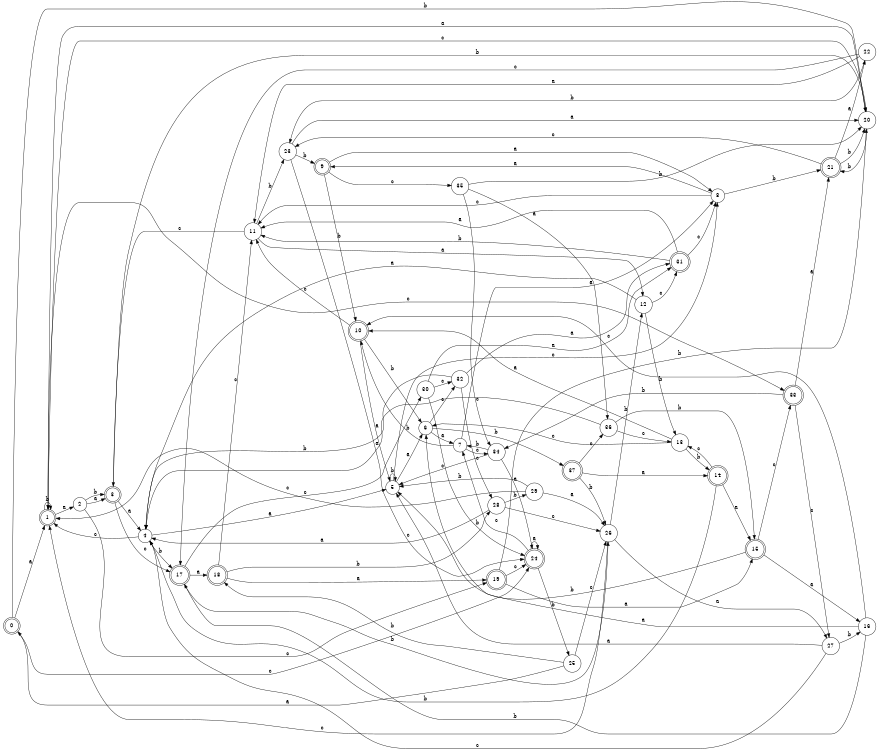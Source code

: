 digraph n31_7 {
__start0 [label="" shape="none"];

rankdir=LR;
size="8,5";

s0 [style="rounded,filled", color="black", fillcolor="white" shape="doublecircle", label="0"];
s1 [style="rounded,filled", color="black", fillcolor="white" shape="doublecircle", label="1"];
s2 [style="filled", color="black", fillcolor="white" shape="circle", label="2"];
s3 [style="rounded,filled", color="black", fillcolor="white" shape="doublecircle", label="3"];
s4 [style="filled", color="black", fillcolor="white" shape="circle", label="4"];
s5 [style="filled", color="black", fillcolor="white" shape="circle", label="5"];
s6 [style="filled", color="black", fillcolor="white" shape="circle", label="6"];
s7 [style="filled", color="black", fillcolor="white" shape="circle", label="7"];
s8 [style="filled", color="black", fillcolor="white" shape="circle", label="8"];
s9 [style="rounded,filled", color="black", fillcolor="white" shape="doublecircle", label="9"];
s10 [style="rounded,filled", color="black", fillcolor="white" shape="doublecircle", label="10"];
s11 [style="filled", color="black", fillcolor="white" shape="circle", label="11"];
s12 [style="filled", color="black", fillcolor="white" shape="circle", label="12"];
s13 [style="filled", color="black", fillcolor="white" shape="circle", label="13"];
s14 [style="rounded,filled", color="black", fillcolor="white" shape="doublecircle", label="14"];
s15 [style="rounded,filled", color="black", fillcolor="white" shape="doublecircle", label="15"];
s16 [style="filled", color="black", fillcolor="white" shape="circle", label="16"];
s17 [style="rounded,filled", color="black", fillcolor="white" shape="doublecircle", label="17"];
s18 [style="rounded,filled", color="black", fillcolor="white" shape="doublecircle", label="18"];
s19 [style="rounded,filled", color="black", fillcolor="white" shape="doublecircle", label="19"];
s20 [style="filled", color="black", fillcolor="white" shape="circle", label="20"];
s21 [style="rounded,filled", color="black", fillcolor="white" shape="doublecircle", label="21"];
s22 [style="filled", color="black", fillcolor="white" shape="circle", label="22"];
s23 [style="filled", color="black", fillcolor="white" shape="circle", label="23"];
s24 [style="rounded,filled", color="black", fillcolor="white" shape="doublecircle", label="24"];
s25 [style="filled", color="black", fillcolor="white" shape="circle", label="25"];
s26 [style="filled", color="black", fillcolor="white" shape="circle", label="26"];
s27 [style="filled", color="black", fillcolor="white" shape="circle", label="27"];
s28 [style="filled", color="black", fillcolor="white" shape="circle", label="28"];
s29 [style="filled", color="black", fillcolor="white" shape="circle", label="29"];
s30 [style="filled", color="black", fillcolor="white" shape="circle", label="30"];
s31 [style="rounded,filled", color="black", fillcolor="white" shape="doublecircle", label="31"];
s32 [style="filled", color="black", fillcolor="white" shape="circle", label="32"];
s33 [style="rounded,filled", color="black", fillcolor="white" shape="doublecircle", label="33"];
s34 [style="filled", color="black", fillcolor="white" shape="circle", label="34"];
s35 [style="filled", color="black", fillcolor="white" shape="circle", label="35"];
s36 [style="filled", color="black", fillcolor="white" shape="circle", label="36"];
s37 [style="rounded,filled", color="black", fillcolor="white" shape="doublecircle", label="37"];
s0 -> s1 [label="a"];
s0 -> s20 [label="b"];
s0 -> s24 [label="c"];
s1 -> s2 [label="a"];
s1 -> s1 [label="b"];
s1 -> s33 [label="c"];
s2 -> s3 [label="a"];
s2 -> s3 [label="b"];
s2 -> s19 [label="c"];
s3 -> s4 [label="a"];
s3 -> s20 [label="b"];
s3 -> s17 [label="c"];
s4 -> s5 [label="a"];
s4 -> s17 [label="b"];
s4 -> s1 [label="c"];
s5 -> s6 [label="a"];
s5 -> s5 [label="b"];
s5 -> s8 [label="c"];
s6 -> s7 [label="a"];
s6 -> s37 [label="b"];
s6 -> s32 [label="c"];
s7 -> s8 [label="a"];
s7 -> s10 [label="b"];
s7 -> s34 [label="c"];
s8 -> s9 [label="a"];
s8 -> s21 [label="b"];
s8 -> s11 [label="c"];
s9 -> s8 [label="a"];
s9 -> s10 [label="b"];
s9 -> s35 [label="c"];
s10 -> s5 [label="a"];
s10 -> s6 [label="b"];
s10 -> s11 [label="c"];
s11 -> s12 [label="a"];
s11 -> s23 [label="b"];
s11 -> s3 [label="c"];
s12 -> s4 [label="a"];
s12 -> s13 [label="b"];
s12 -> s31 [label="c"];
s13 -> s10 [label="a"];
s13 -> s14 [label="b"];
s13 -> s6 [label="c"];
s14 -> s15 [label="a"];
s14 -> s4 [label="b"];
s14 -> s13 [label="c"];
s15 -> s16 [label="a"];
s15 -> s5 [label="b"];
s15 -> s33 [label="c"];
s16 -> s6 [label="a"];
s16 -> s17 [label="b"];
s16 -> s10 [label="c"];
s17 -> s18 [label="a"];
s17 -> s26 [label="b"];
s17 -> s30 [label="c"];
s18 -> s19 [label="a"];
s18 -> s28 [label="b"];
s18 -> s11 [label="c"];
s19 -> s15 [label="a"];
s19 -> s20 [label="b"];
s19 -> s24 [label="c"];
s20 -> s1 [label="a"];
s20 -> s21 [label="b"];
s20 -> s1 [label="c"];
s21 -> s22 [label="a"];
s21 -> s20 [label="b"];
s21 -> s23 [label="c"];
s22 -> s11 [label="a"];
s22 -> s23 [label="b"];
s22 -> s17 [label="c"];
s23 -> s20 [label="a"];
s23 -> s9 [label="b"];
s23 -> s24 [label="c"];
s24 -> s24 [label="a"];
s24 -> s25 [label="b"];
s24 -> s7 [label="c"];
s25 -> s0 [label="a"];
s25 -> s18 [label="b"];
s25 -> s26 [label="c"];
s26 -> s27 [label="a"];
s26 -> s12 [label="b"];
s26 -> s1 [label="c"];
s27 -> s5 [label="a"];
s27 -> s16 [label="b"];
s27 -> s4 [label="c"];
s28 -> s4 [label="a"];
s28 -> s29 [label="b"];
s28 -> s26 [label="c"];
s29 -> s26 [label="a"];
s29 -> s5 [label="b"];
s29 -> s1 [label="c"];
s30 -> s31 [label="a"];
s30 -> s24 [label="b"];
s30 -> s32 [label="c"];
s31 -> s11 [label="a"];
s31 -> s11 [label="b"];
s31 -> s8 [label="c"];
s32 -> s31 [label="a"];
s32 -> s4 [label="b"];
s32 -> s28 [label="c"];
s33 -> s21 [label="a"];
s33 -> s34 [label="b"];
s33 -> s27 [label="c"];
s34 -> s24 [label="a"];
s34 -> s7 [label="b"];
s34 -> s5 [label="c"];
s35 -> s36 [label="a"];
s35 -> s20 [label="b"];
s35 -> s34 [label="c"];
s36 -> s4 [label="a"];
s36 -> s15 [label="b"];
s36 -> s13 [label="c"];
s37 -> s14 [label="a"];
s37 -> s26 [label="b"];
s37 -> s36 [label="c"];

}